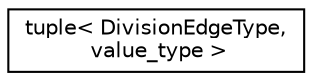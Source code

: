 digraph "Graphical Class Hierarchy"
{
 // LATEX_PDF_SIZE
  edge [fontname="Helvetica",fontsize="10",labelfontname="Helvetica",labelfontsize="10"];
  node [fontname="Helvetica",fontsize="10",shape=record];
  rankdir="LR";
  Node0 [label="tuple\< DivisionEdgeType,\l value_type \>",height=0.2,width=0.4,color="black", fillcolor="white", style="filled",URL="$classstd_1_1tuple_3_01DivisionEdgeType_00_01value__type_01_4.html",tooltip=" "];
}
